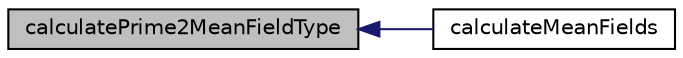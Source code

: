 digraph "calculatePrime2MeanFieldType"
{
  bgcolor="transparent";
  edge [fontname="Helvetica",fontsize="10",labelfontname="Helvetica",labelfontsize="10"];
  node [fontname="Helvetica",fontsize="10",shape=record];
  rankdir="LR";
  Node1 [label="calculatePrime2MeanFieldType",height=0.2,width=0.4,color="black", fillcolor="grey75", style="filled", fontcolor="black"];
  Node1 -> Node2 [dir="back",color="midnightblue",fontsize="10",style="solid",fontname="Helvetica"];
  Node2 [label="calculateMeanFields",height=0.2,width=0.4,color="black",URL="$a00767.html#a4e642903dd421788c0819e83359219b7",tooltip="Calculate mean average fields. "];
}
